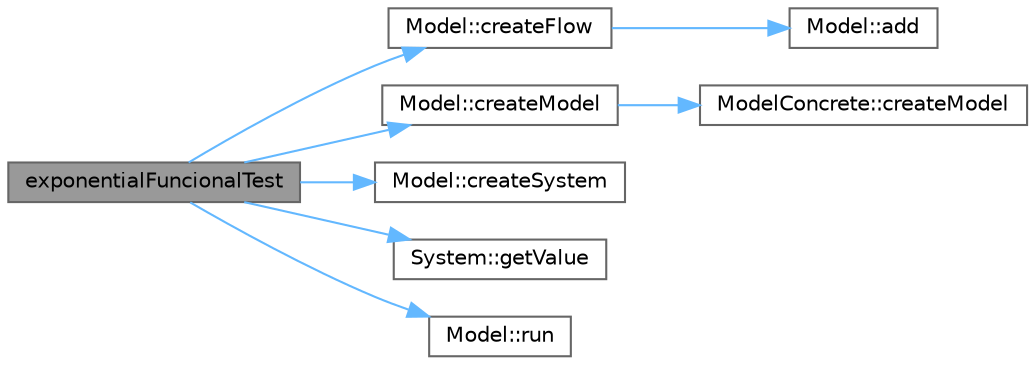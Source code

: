 digraph "exponentialFuncionalTest"
{
 // LATEX_PDF_SIZE
  bgcolor="transparent";
  edge [fontname=Helvetica,fontsize=10,labelfontname=Helvetica,labelfontsize=10];
  node [fontname=Helvetica,fontsize=10,shape=box,height=0.2,width=0.4];
  rankdir="LR";
  Node1 [label="exponentialFuncionalTest",height=0.2,width=0.4,color="gray40", fillcolor="grey60", style="filled", fontcolor="black",tooltip="Run the exponential test."];
  Node1 -> Node2 [color="steelblue1",style="solid"];
  Node2 [label="Model::createFlow",height=0.2,width=0.4,color="grey40", fillcolor="white", style="filled",URL="$class_model.html#a8fe21a0b4c870e27397b28ba3cd57d80",tooltip="FLOW_IMP template for Flow Factory."];
  Node2 -> Node3 [color="steelblue1",style="solid"];
  Node3 [label="Model::add",height=0.2,width=0.4,color="grey40", fillcolor="white", style="filled",URL="$class_model.html#a70362afdd9db6268b4adaedfeddb2935",tooltip="Add a system to the model."];
  Node1 -> Node4 [color="steelblue1",style="solid"];
  Node4 [label="Model::createModel",height=0.2,width=0.4,color="grey40", fillcolor="white", style="filled",URL="$class_model.html#a761d898cd7975e92719915f122330886",tooltip="createModel: Model Factory"];
  Node4 -> Node5 [color="steelblue1",style="solid"];
  Node5 [label="ModelConcrete::createModel",height=0.2,width=0.4,color="grey40", fillcolor="white", style="filled",URL="$class_model_concrete.html#a6c9fe6f1ded9e876c4548d915183f385",tooltip="createModel: Model Factory"];
  Node1 -> Node6 [color="steelblue1",style="solid"];
  Node6 [label="Model::createSystem",height=0.2,width=0.4,color="grey40", fillcolor="white", style="filled",URL="$class_model.html#a93d32a987f27e9c2ce6d4e23fef4d390",tooltip="createModel: Model Factory"];
  Node1 -> Node7 [color="steelblue1",style="solid"];
  Node7 [label="System::getValue",height=0.2,width=0.4,color="grey40", fillcolor="white", style="filled",URL="$class_system.html#a176aaa3960c811dfa8421d4161656672",tooltip="Get the value contained in a system."];
  Node1 -> Node8 [color="steelblue1",style="solid"];
  Node8 [label="Model::run",height=0.2,width=0.4,color="grey40", fillcolor="white", style="filled",URL="$class_model.html#abf92e0aa3048887756a0fdb280ab0e8e",tooltip="Run the model with a start time, an end time and a set time interval between each execution."];
}
